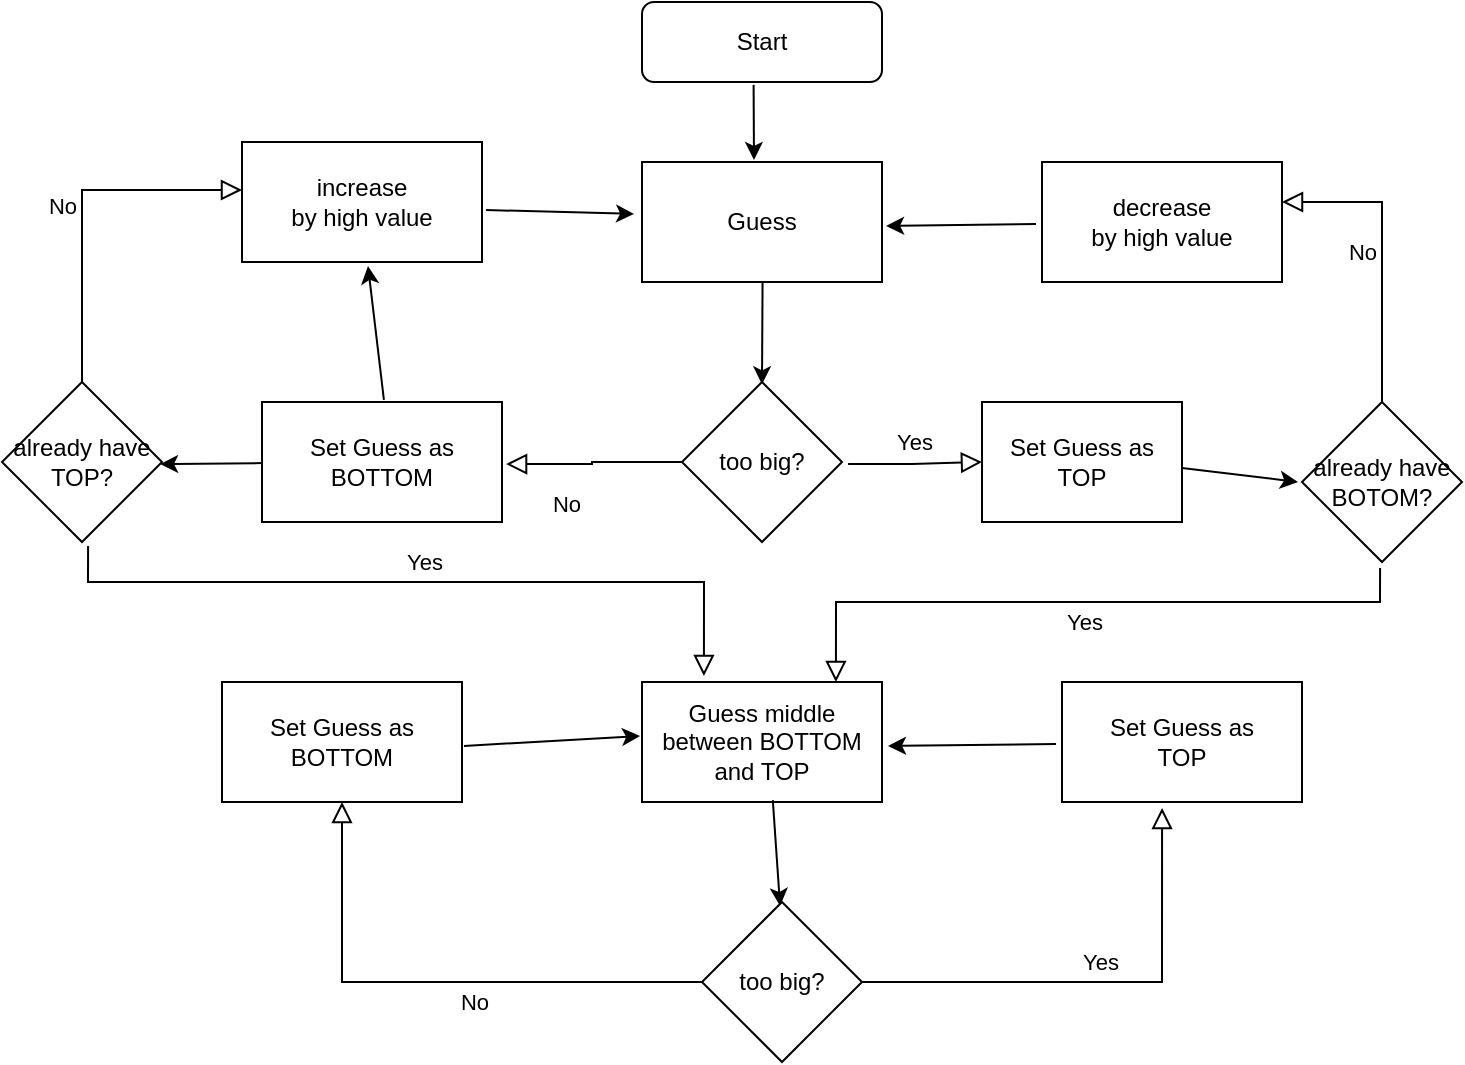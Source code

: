 <mxfile version="13.1.3" type="device"><diagram id="C5RBs43oDa-KdzZeNtuy" name="Page-1"><mxGraphModel dx="3073" dy="713" grid="1" gridSize="10" guides="0" tooltips="1" connect="0" arrows="1" fold="1" page="1" pageScale="1" pageWidth="827" pageHeight="1169" math="0" shadow="0"><root><mxCell id="WIyWlLk6GJQsqaUBKTNV-0"/><mxCell id="WIyWlLk6GJQsqaUBKTNV-1" parent="WIyWlLk6GJQsqaUBKTNV-0"/><mxCell id="WIyWlLk6GJQsqaUBKTNV-3" value="Start" style="rounded=1;whiteSpace=wrap;html=1;fontSize=12;glass=0;strokeWidth=1;shadow=0;" parent="WIyWlLk6GJQsqaUBKTNV-1" vertex="1"><mxGeometry x="-1310" y="30" width="120" height="40" as="geometry"/></mxCell><mxCell id="WIyWlLk6GJQsqaUBKTNV-9" value="Yes" style="edgeStyle=orthogonalEdgeStyle;rounded=0;html=1;jettySize=auto;orthogonalLoop=1;fontSize=11;endArrow=block;endFill=0;endSize=8;strokeWidth=1;shadow=0;labelBackgroundColor=none;exitX=1.038;exitY=0.513;exitDx=0;exitDy=0;exitPerimeter=0;" parent="WIyWlLk6GJQsqaUBKTNV-1" source="MilS2tuNC7QP_2J2Q10B-124" edge="1"><mxGeometry y="10" relative="1" as="geometry"><mxPoint as="offset"/><mxPoint x="-1202" y="250" as="sourcePoint"/><mxPoint x="-1140" y="260" as="targetPoint"/></mxGeometry></mxCell><mxCell id="MilS2tuNC7QP_2J2Q10B-0" value="Guess" style="rounded=0;whiteSpace=wrap;html=1;" vertex="1" parent="WIyWlLk6GJQsqaUBKTNV-1"><mxGeometry x="-1310" y="110" width="120" height="60" as="geometry"/></mxCell><mxCell id="MilS2tuNC7QP_2J2Q10B-50" value="" style="endArrow=classic;html=1;exitX=0.465;exitY=1.036;exitDx=0;exitDy=0;exitPerimeter=0;" edge="1" parent="WIyWlLk6GJQsqaUBKTNV-1" source="WIyWlLk6GJQsqaUBKTNV-3"><mxGeometry width="50" height="50" relative="1" as="geometry"><mxPoint x="-1300" y="180" as="sourcePoint"/><mxPoint x="-1254" y="109" as="targetPoint"/></mxGeometry></mxCell><mxCell id="MilS2tuNC7QP_2J2Q10B-51" value="" style="endArrow=classic;html=1;exitX=0.465;exitY=1.036;exitDx=0;exitDy=0;exitPerimeter=0;entryX=0.546;entryY=0.019;entryDx=0;entryDy=0;entryPerimeter=0;" edge="1" parent="WIyWlLk6GJQsqaUBKTNV-1"><mxGeometry width="50" height="50" relative="1" as="geometry"><mxPoint x="-1249.72" y="170" as="sourcePoint"/><mxPoint x="-1250" y="221.14" as="targetPoint"/></mxGeometry></mxCell><mxCell id="MilS2tuNC7QP_2J2Q10B-55" value="No" style="rounded=0;html=1;jettySize=auto;orthogonalLoop=1;fontSize=11;endArrow=block;endFill=0;endSize=8;strokeWidth=1;shadow=0;labelBackgroundColor=none;edgeStyle=orthogonalEdgeStyle;exitX=0;exitY=0.5;exitDx=0;exitDy=0;exitPerimeter=0;entryX=1.017;entryY=0.517;entryDx=0;entryDy=0;entryPerimeter=0;" edge="1" parent="WIyWlLk6GJQsqaUBKTNV-1" source="MilS2tuNC7QP_2J2Q10B-124" target="MilS2tuNC7QP_2J2Q10B-109"><mxGeometry x="0.333" y="20" relative="1" as="geometry"><mxPoint as="offset"/><mxPoint x="-1297.28" y="251.86" as="sourcePoint"/><mxPoint x="-1370" y="252" as="targetPoint"/></mxGeometry></mxCell><mxCell id="MilS2tuNC7QP_2J2Q10B-60" value="Guess middle&lt;br&gt;between BOTTOM&lt;br&gt;and TOP" style="rounded=0;whiteSpace=wrap;html=1;" vertex="1" parent="WIyWlLk6GJQsqaUBKTNV-1"><mxGeometry x="-1310" y="370" width="120" height="60" as="geometry"/></mxCell><mxCell id="MilS2tuNC7QP_2J2Q10B-62" value="" style="endArrow=classic;html=1;exitX=0.545;exitY=0.984;exitDx=0;exitDy=0;exitPerimeter=0;entryX=0.488;entryY=0.025;entryDx=0;entryDy=0;entryPerimeter=0;" edge="1" parent="WIyWlLk6GJQsqaUBKTNV-1" source="MilS2tuNC7QP_2J2Q10B-60" target="MilS2tuNC7QP_2J2Q10B-127"><mxGeometry width="50" height="50" relative="1" as="geometry"><mxPoint x="-1241.2" y="320.84" as="sourcePoint"/><mxPoint x="-1242" y="470" as="targetPoint"/></mxGeometry></mxCell><mxCell id="MilS2tuNC7QP_2J2Q10B-67" value="No" style="rounded=0;html=1;jettySize=auto;orthogonalLoop=1;fontSize=11;endArrow=block;endFill=0;endSize=8;strokeWidth=1;shadow=0;labelBackgroundColor=none;edgeStyle=orthogonalEdgeStyle;exitX=0;exitY=0.5;exitDx=0;exitDy=0;exitPerimeter=0;" edge="1" parent="WIyWlLk6GJQsqaUBKTNV-1" source="MilS2tuNC7QP_2J2Q10B-127" target="MilS2tuNC7QP_2J2Q10B-84"><mxGeometry x="-0.154" y="10" relative="1" as="geometry"><mxPoint as="offset"/><mxPoint x="-1278.96" y="509.04" as="sourcePoint"/><mxPoint x="-1256" y="610" as="targetPoint"/></mxGeometry></mxCell><mxCell id="MilS2tuNC7QP_2J2Q10B-84" value="Set Guess as&lt;br&gt;BOTTOM" style="rounded=0;whiteSpace=wrap;html=1;" vertex="1" parent="WIyWlLk6GJQsqaUBKTNV-1"><mxGeometry x="-1520" y="370" width="120" height="60" as="geometry"/></mxCell><mxCell id="MilS2tuNC7QP_2J2Q10B-101" value="Set Guess as&lt;br&gt;TOP" style="rounded=0;whiteSpace=wrap;html=1;" vertex="1" parent="WIyWlLk6GJQsqaUBKTNV-1"><mxGeometry x="-1140" y="230" width="100" height="60" as="geometry"/></mxCell><mxCell id="MilS2tuNC7QP_2J2Q10B-102" value="decrease&lt;br&gt;by high value" style="rounded=0;whiteSpace=wrap;html=1;" vertex="1" parent="WIyWlLk6GJQsqaUBKTNV-1"><mxGeometry x="-1110" y="110" width="120" height="60" as="geometry"/></mxCell><mxCell id="MilS2tuNC7QP_2J2Q10B-103" value="" style="endArrow=classic;html=1;entryX=1.017;entryY=0.533;entryDx=0;entryDy=0;entryPerimeter=0;exitX=-0.025;exitY=0.517;exitDx=0;exitDy=0;exitPerimeter=0;" edge="1" parent="WIyWlLk6GJQsqaUBKTNV-1" source="MilS2tuNC7QP_2J2Q10B-102" target="MilS2tuNC7QP_2J2Q10B-0"><mxGeometry width="50" height="50" relative="1" as="geometry"><mxPoint x="-1140" y="142" as="sourcePoint"/><mxPoint x="-1060" y="90" as="targetPoint"/></mxGeometry></mxCell><mxCell id="MilS2tuNC7QP_2J2Q10B-109" value="Set Guess as&lt;br&gt;BOTTOM" style="rounded=0;whiteSpace=wrap;html=1;" vertex="1" parent="WIyWlLk6GJQsqaUBKTNV-1"><mxGeometry x="-1500" y="230" width="120" height="60" as="geometry"/></mxCell><mxCell id="MilS2tuNC7QP_2J2Q10B-110" value="Yes" style="edgeStyle=orthogonalEdgeStyle;rounded=0;html=1;jettySize=auto;orthogonalLoop=1;fontSize=11;endArrow=block;endFill=0;endSize=8;strokeWidth=1;shadow=0;labelBackgroundColor=none;entryX=0.417;entryY=1.05;entryDx=0;entryDy=0;entryPerimeter=0;" edge="1" parent="WIyWlLk6GJQsqaUBKTNV-1" source="MilS2tuNC7QP_2J2Q10B-127" target="MilS2tuNC7QP_2J2Q10B-111"><mxGeometry y="10" relative="1" as="geometry"><mxPoint as="offset"/><mxPoint x="-1200" y="513.04" as="sourcePoint"/><mxPoint x="-1050" y="460" as="targetPoint"/></mxGeometry></mxCell><mxCell id="MilS2tuNC7QP_2J2Q10B-111" value="Set Guess as&lt;br&gt;TOP" style="rounded=0;whiteSpace=wrap;html=1;" vertex="1" parent="WIyWlLk6GJQsqaUBKTNV-1"><mxGeometry x="-1100" y="370" width="120" height="60" as="geometry"/></mxCell><mxCell id="MilS2tuNC7QP_2J2Q10B-114" value="" style="endArrow=classic;html=1;exitX=-0.025;exitY=0.517;exitDx=0;exitDy=0;exitPerimeter=0;entryX=1.025;entryY=0.533;entryDx=0;entryDy=0;entryPerimeter=0;" edge="1" parent="WIyWlLk6GJQsqaUBKTNV-1" source="MilS2tuNC7QP_2J2Q10B-111" target="MilS2tuNC7QP_2J2Q10B-60"><mxGeometry width="50" height="50" relative="1" as="geometry"><mxPoint x="-1320" y="560" as="sourcePoint"/><mxPoint x="-1270" y="510" as="targetPoint"/></mxGeometry></mxCell><mxCell id="MilS2tuNC7QP_2J2Q10B-116" value="increase&lt;br&gt;by high value" style="rounded=0;whiteSpace=wrap;html=1;" vertex="1" parent="WIyWlLk6GJQsqaUBKTNV-1"><mxGeometry x="-1510" y="100" width="120" height="60" as="geometry"/></mxCell><mxCell id="MilS2tuNC7QP_2J2Q10B-117" value="" style="endArrow=classic;html=1;exitX=0.508;exitY=-0.017;exitDx=0;exitDy=0;exitPerimeter=0;entryX=0.525;entryY=1.033;entryDx=0;entryDy=0;entryPerimeter=0;" edge="1" parent="WIyWlLk6GJQsqaUBKTNV-1" source="MilS2tuNC7QP_2J2Q10B-109" target="MilS2tuNC7QP_2J2Q10B-116"><mxGeometry width="50" height="50" relative="1" as="geometry"><mxPoint x="-1320" y="430" as="sourcePoint"/><mxPoint x="-1270" y="380" as="targetPoint"/></mxGeometry></mxCell><mxCell id="MilS2tuNC7QP_2J2Q10B-119" value="" style="endArrow=classic;html=1;exitX=1.017;exitY=0.567;exitDx=0;exitDy=0;exitPerimeter=0;entryX=-0.033;entryY=0.433;entryDx=0;entryDy=0;entryPerimeter=0;" edge="1" parent="WIyWlLk6GJQsqaUBKTNV-1" source="MilS2tuNC7QP_2J2Q10B-116" target="MilS2tuNC7QP_2J2Q10B-0"><mxGeometry width="50" height="50" relative="1" as="geometry"><mxPoint x="-1320" y="430" as="sourcePoint"/><mxPoint x="-1270" y="380" as="targetPoint"/></mxGeometry></mxCell><mxCell id="MilS2tuNC7QP_2J2Q10B-121" value="already have&lt;br&gt;BOTOM?" style="rhombus;whiteSpace=wrap;html=1;" vertex="1" parent="WIyWlLk6GJQsqaUBKTNV-1"><mxGeometry x="-980" y="230" width="80" height="80" as="geometry"/></mxCell><mxCell id="MilS2tuNC7QP_2J2Q10B-123" value="Yes" style="edgeStyle=orthogonalEdgeStyle;rounded=0;html=1;jettySize=auto;orthogonalLoop=1;fontSize=11;endArrow=block;endFill=0;endSize=8;strokeWidth=1;shadow=0;labelBackgroundColor=none;entryX=0.808;entryY=0;entryDx=0;entryDy=0;entryPerimeter=0;exitX=0.488;exitY=1.038;exitDx=0;exitDy=0;exitPerimeter=0;" edge="1" parent="WIyWlLk6GJQsqaUBKTNV-1" source="MilS2tuNC7QP_2J2Q10B-121" target="MilS2tuNC7QP_2J2Q10B-60"><mxGeometry y="10" relative="1" as="geometry"><mxPoint as="offset"/><mxPoint x="-1061" y="310" as="sourcePoint"/><mxPoint x="-1100" y="260" as="targetPoint"/><Array as="points"><mxPoint x="-941" y="330"/><mxPoint x="-1213" y="330"/></Array></mxGeometry></mxCell><mxCell id="MilS2tuNC7QP_2J2Q10B-124" value="too big?" style="rhombus;whiteSpace=wrap;html=1;" vertex="1" parent="WIyWlLk6GJQsqaUBKTNV-1"><mxGeometry x="-1290" y="220" width="80" height="80" as="geometry"/></mxCell><mxCell id="MilS2tuNC7QP_2J2Q10B-127" value="too big?" style="rhombus;whiteSpace=wrap;html=1;" vertex="1" parent="WIyWlLk6GJQsqaUBKTNV-1"><mxGeometry x="-1280" y="480" width="80" height="80" as="geometry"/></mxCell><mxCell id="MilS2tuNC7QP_2J2Q10B-133" value="No" style="edgeStyle=orthogonalEdgeStyle;rounded=0;html=1;jettySize=auto;orthogonalLoop=1;fontSize=11;endArrow=block;endFill=0;endSize=8;strokeWidth=1;shadow=0;labelBackgroundColor=none;" edge="1" parent="WIyWlLk6GJQsqaUBKTNV-1" source="MilS2tuNC7QP_2J2Q10B-121" target="MilS2tuNC7QP_2J2Q10B-102"><mxGeometry y="10" relative="1" as="geometry"><mxPoint as="offset"/><mxPoint x="-1040" y="262" as="sourcePoint"/><mxPoint x="-940" y="130" as="targetPoint"/><Array as="points"><mxPoint x="-940" y="130"/></Array></mxGeometry></mxCell><mxCell id="MilS2tuNC7QP_2J2Q10B-137" value="" style="endArrow=classic;html=1;exitX=1;exitY=0.55;exitDx=0;exitDy=0;exitPerimeter=0;entryX=-0.025;entryY=0.5;entryDx=0;entryDy=0;entryPerimeter=0;" edge="1" parent="WIyWlLk6GJQsqaUBKTNV-1" source="MilS2tuNC7QP_2J2Q10B-101" target="MilS2tuNC7QP_2J2Q10B-121"><mxGeometry width="50" height="50" relative="1" as="geometry"><mxPoint x="-1320" y="230" as="sourcePoint"/><mxPoint x="-1270" y="180" as="targetPoint"/></mxGeometry></mxCell><mxCell id="MilS2tuNC7QP_2J2Q10B-138" value="already have&lt;br&gt;TOP?" style="rhombus;whiteSpace=wrap;html=1;" vertex="1" parent="WIyWlLk6GJQsqaUBKTNV-1"><mxGeometry x="-1630" y="220" width="80" height="80" as="geometry"/></mxCell><mxCell id="MilS2tuNC7QP_2J2Q10B-139" value="No" style="edgeStyle=orthogonalEdgeStyle;rounded=0;html=1;jettySize=auto;orthogonalLoop=1;fontSize=11;endArrow=block;endFill=0;endSize=8;strokeWidth=1;shadow=0;labelBackgroundColor=none;entryX=0;entryY=0.4;entryDx=0;entryDy=0;entryPerimeter=0;" edge="1" parent="WIyWlLk6GJQsqaUBKTNV-1" source="MilS2tuNC7QP_2J2Q10B-138" target="MilS2tuNC7QP_2J2Q10B-116"><mxGeometry y="10" relative="1" as="geometry"><mxPoint as="offset"/><mxPoint x="-1840" y="212" as="sourcePoint"/><mxPoint x="-1790" y="80" as="targetPoint"/><Array as="points"><mxPoint x="-1590" y="124"/></Array></mxGeometry></mxCell><mxCell id="MilS2tuNC7QP_2J2Q10B-140" value="" style="endArrow=classic;html=1;entryX=0.988;entryY=0.513;entryDx=0;entryDy=0;entryPerimeter=0;" edge="1" parent="WIyWlLk6GJQsqaUBKTNV-1" target="MilS2tuNC7QP_2J2Q10B-138" source="MilS2tuNC7QP_2J2Q10B-109"><mxGeometry width="50" height="50" relative="1" as="geometry"><mxPoint x="-1840" y="213" as="sourcePoint"/><mxPoint x="-2070" y="130" as="targetPoint"/></mxGeometry></mxCell><mxCell id="MilS2tuNC7QP_2J2Q10B-141" value="Yes" style="edgeStyle=orthogonalEdgeStyle;rounded=0;html=1;jettySize=auto;orthogonalLoop=1;fontSize=11;endArrow=block;endFill=0;endSize=8;strokeWidth=1;shadow=0;labelBackgroundColor=none;exitX=0.538;exitY=1.025;exitDx=0;exitDy=0;exitPerimeter=0;entryX=0.258;entryY=-0.05;entryDx=0;entryDy=0;entryPerimeter=0;" edge="1" parent="WIyWlLk6GJQsqaUBKTNV-1" source="MilS2tuNC7QP_2J2Q10B-138" target="MilS2tuNC7QP_2J2Q10B-60"><mxGeometry y="10" relative="1" as="geometry"><mxPoint as="offset"/><mxPoint x="-930.96" y="323.04" as="sourcePoint"/><mxPoint x="-1203.04" y="350" as="targetPoint"/><Array as="points"><mxPoint x="-1587" y="320"/><mxPoint x="-1279" y="320"/></Array></mxGeometry></mxCell><mxCell id="MilS2tuNC7QP_2J2Q10B-142" value="" style="endArrow=classic;html=1;exitX=1.008;exitY=0.533;exitDx=0;exitDy=0;exitPerimeter=0;entryX=-0.008;entryY=0.45;entryDx=0;entryDy=0;entryPerimeter=0;" edge="1" parent="WIyWlLk6GJQsqaUBKTNV-1" source="MilS2tuNC7QP_2J2Q10B-84" target="MilS2tuNC7QP_2J2Q10B-60"><mxGeometry width="50" height="50" relative="1" as="geometry"><mxPoint x="-1320" y="230" as="sourcePoint"/><mxPoint x="-1270" y="180" as="targetPoint"/></mxGeometry></mxCell></root></mxGraphModel></diagram></mxfile>
